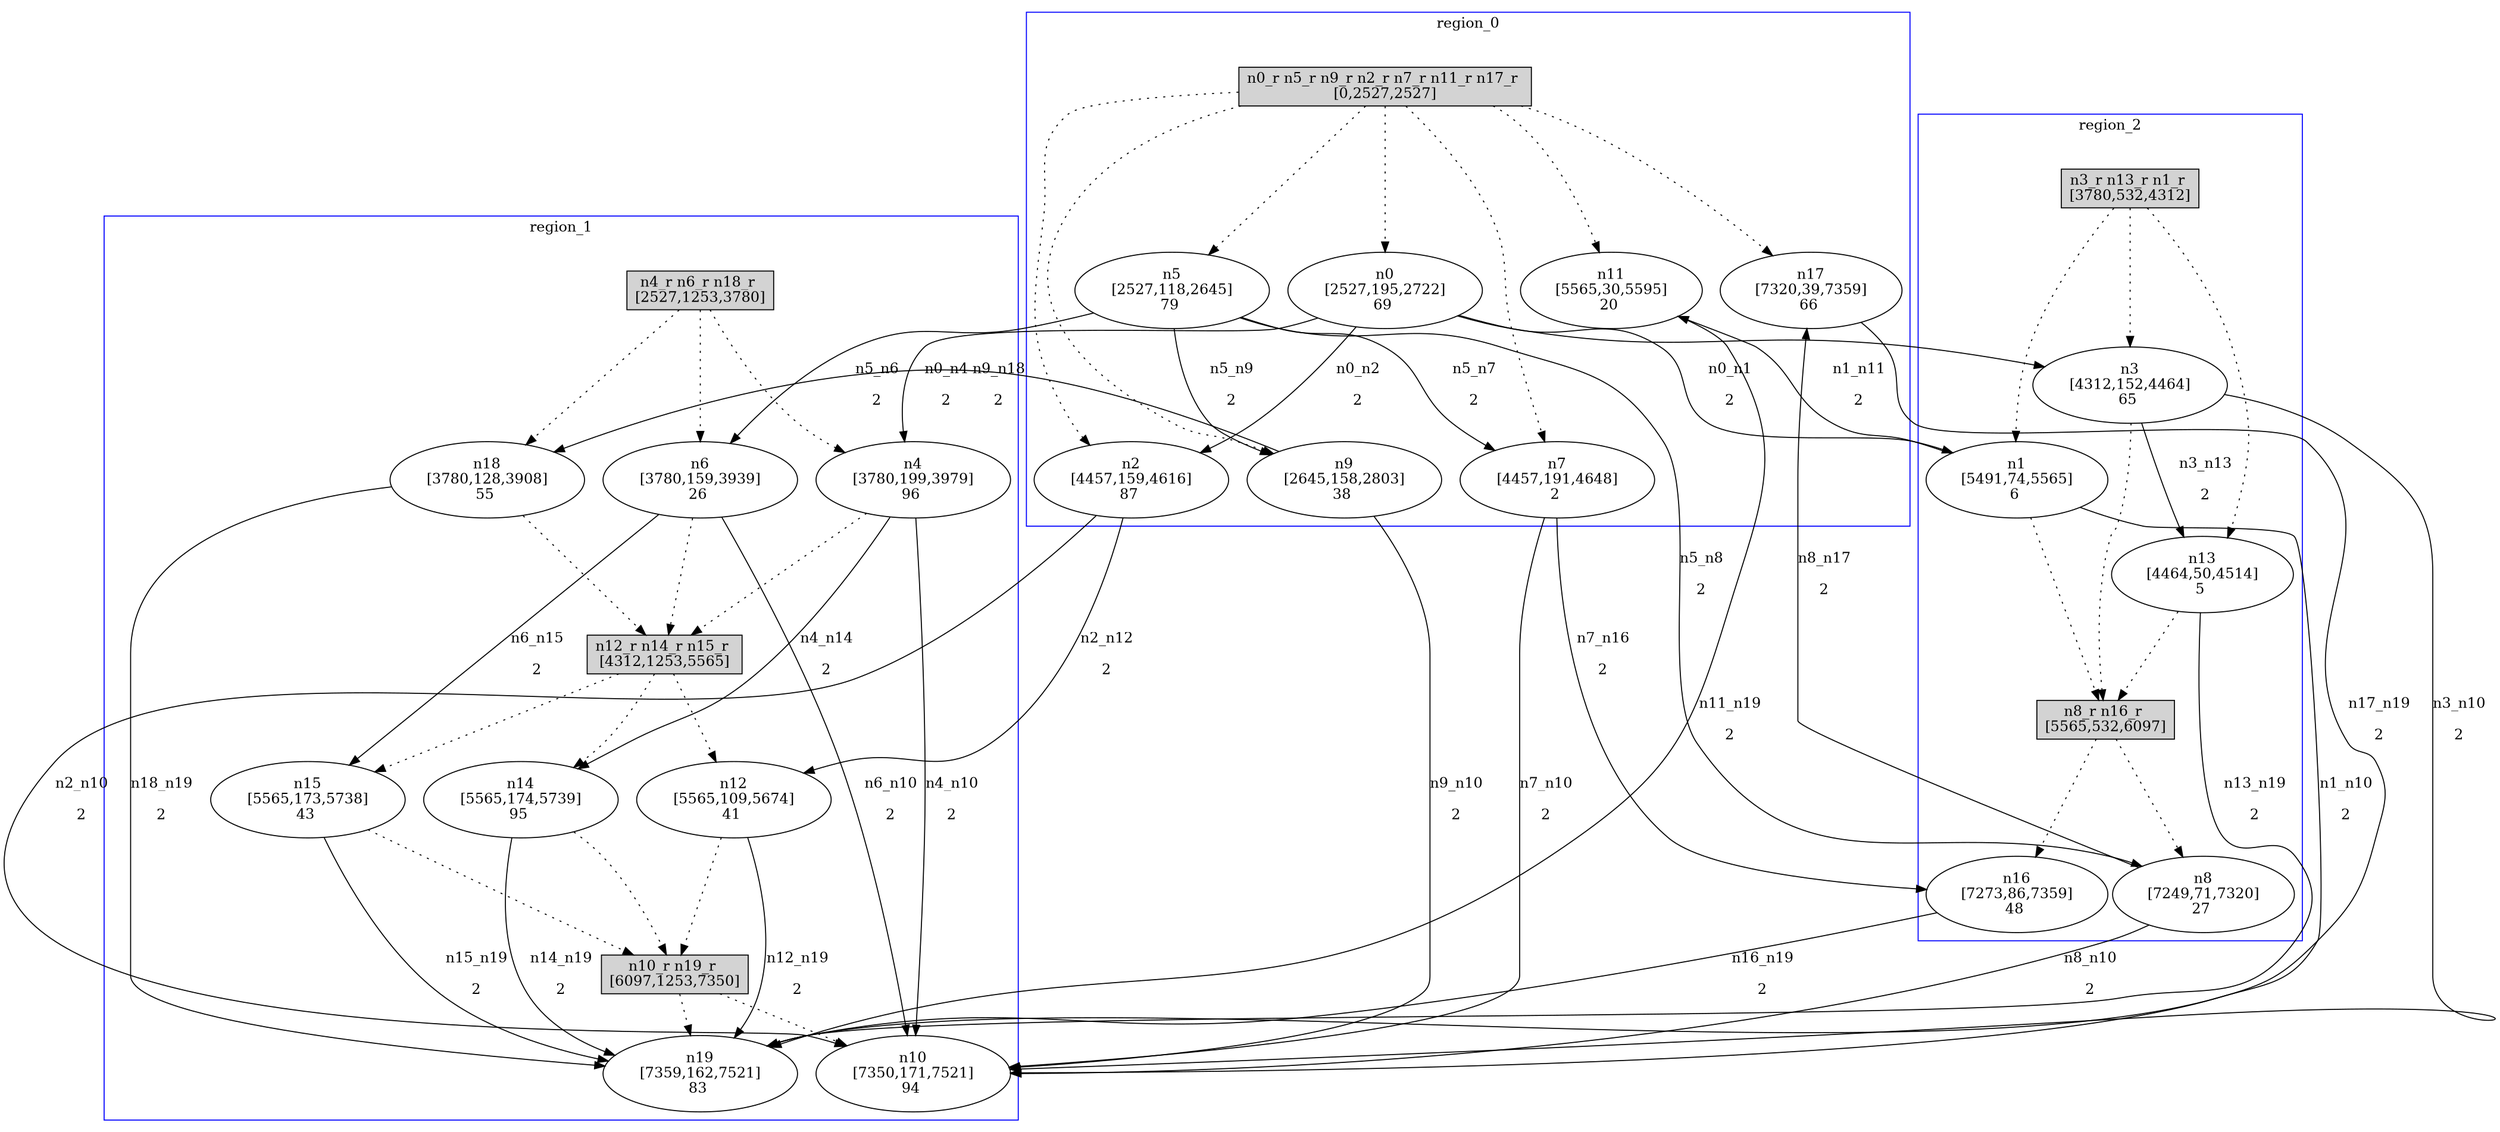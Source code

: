 //3-LSsolveMIPnSolStatus 2.
//4-SL 7521.
//5-LSsolveMIPsolveTime(double) 0.585698.
//6-reconfigurateNum(int) 6.
//7-reconfigurateTime(int) 7350.
digraph test_0 {
	size="28,40";
	subgraph cluster0 {
		stytle=filled;
		color=blue;
		label=region_0;
		reconfNode_0_1 [ shape = box, style = filled, label = "n0_r n5_r n9_r n2_r n7_r n11_r n17_r \n[0,2527,2527]" ];
		n0 [ label="n0\n[2527,195,2722]\n69 " ];
		n5 [ label="n5\n[2527,118,2645]\n79 " ];
		n9 [ label="n9\n[2645,158,2803]\n38 " ];
		n2 [ label="n2\n[4457,159,4616]\n87 " ];
		n7 [ label="n7\n[4457,191,4648]\n2 " ];
		n11 [ label="n11\n[5565,30,5595]\n20 " ];
		n17 [ label="n17\n[7320,39,7359]\n66 " ];
		reconfNode_0_1 -> n0 [ style = dotted ];
		reconfNode_0_1 -> n5 [ style = dotted ];
		reconfNode_0_1 -> n9 [ style = dotted ];
		reconfNode_0_1 -> n2 [ style = dotted ];
		reconfNode_0_1 -> n7 [ style = dotted ];
		reconfNode_0_1 -> n11 [ style = dotted ];
		reconfNode_0_1 -> n17 [ style = dotted ];
	}
	subgraph cluster1 {
		stytle=filled;
		color=blue;
		label=region_1;
		reconfNode_1_1 [ shape = box, style = filled, label = "n4_r n6_r n18_r \n[2527,1253,3780]" ];
		n4 [ label="n4\n[3780,199,3979]\n96 " ];
		n6 [ label="n6\n[3780,159,3939]\n26 " ];
		n18 [ label="n18\n[3780,128,3908]\n55 " ];
		reconfNode_1_1 -> n4 [ style = dotted ];
		reconfNode_1_1 -> n6 [ style = dotted ];
		reconfNode_1_1 -> n18 [ style = dotted ];
		n4 -> reconfNode_1_2 [ style = dotted ];
		n6 -> reconfNode_1_2 [ style = dotted ];
		n18 -> reconfNode_1_2 [ style = dotted ];
		reconfNode_1_2 [ shape = box, style = filled, label = "n12_r n14_r n15_r \n[4312,1253,5565]" ];
		n12 [ label="n12\n[5565,109,5674]\n41 " ];
		n14 [ label="n14\n[5565,174,5739]\n95 " ];
		n15 [ label="n15\n[5565,173,5738]\n43 " ];
		reconfNode_1_2 -> n12 [ style = dotted ];
		reconfNode_1_2 -> n14 [ style = dotted ];
		reconfNode_1_2 -> n15 [ style = dotted ];
		n12 -> reconfNode_1_3 [ style = dotted ];
		n14 -> reconfNode_1_3 [ style = dotted ];
		n15 -> reconfNode_1_3 [ style = dotted ];
		reconfNode_1_3 [ shape = box, style = filled, label = "n10_r n19_r \n[6097,1253,7350]" ];
		n10 [ label="n10\n[7350,171,7521]\n94 " ];
		n19 [ label="n19\n[7359,162,7521]\n83 " ];
		reconfNode_1_3 -> n10 [ style = dotted ];
		reconfNode_1_3 -> n19 [ style = dotted ];
	}
	subgraph cluster2 {
		stytle=filled;
		color=blue;
		label=region_2;
		reconfNode_2_1 [ shape = box, style = filled, label = "n3_r n13_r n1_r \n[3780,532,4312]" ];
		n3 [ label="n3\n[4312,152,4464]\n65 " ];
		n13 [ label="n13\n[4464,50,4514]\n5 " ];
		n1 [ label="n1\n[5491,74,5565]\n6 " ];
		reconfNode_2_1 -> n3 [ style = dotted ];
		reconfNode_2_1 -> n13 [ style = dotted ];
		reconfNode_2_1 -> n1 [ style = dotted ];
		n3 -> reconfNode_2_2 [ style = dotted ];
		n13 -> reconfNode_2_2 [ style = dotted ];
		n1 -> reconfNode_2_2 [ style = dotted ];
		reconfNode_2_2 [ shape = box, style = filled, label = "n8_r n16_r \n[5565,532,6097]" ];
		n8 [ label="n8\n[7249,71,7320]\n27 " ];
		n16 [ label="n16\n[7273,86,7359]\n48 " ];
		reconfNode_2_2 -> n8 [ style = dotted ];
		reconfNode_2_2 -> n16 [ style = dotted ];
	}
	n0 -> n1 [ label="n0_n1\n2" ];
	n0 -> n2 [ label="n0_n2\n2" ];
	n0 -> n3 [ label="n0_n3\n2" ];
	n0 -> n4 [ label="n0_n4\n2" ];
	n1 -> n10 [ label="n1_n10\n2" ];
	n1 -> n11 [ label="n1_n11\n2" ];
	n2 -> n10 [ label="n2_n10\n2" ];
	n2 -> n12 [ label="n2_n12\n2" ];
	n3 -> n10 [ label="n3_n10\n2" ];
	n3 -> n13 [ label="n3_n13\n2" ];
	n4 -> n10 [ label="n4_n10\n2" ];
	n4 -> n14 [ label="n4_n14\n2" ];
	n11 -> n19 [ label="n11_n19\n2" ];
	n12 -> n19 [ label="n12_n19\n2" ];
	n13 -> n19 [ label="n13_n19\n2" ];
	n14 -> n19 [ label="n14_n19\n2" ];
	n5 -> n6 [ label="n5_n6\n2" ];
	n5 -> n7 [ label="n5_n7\n2" ];
	n5 -> n8 [ label="n5_n8\n2" ];
	n5 -> n9 [ label="n5_n9\n2" ];
	n6 -> n10 [ label="n6_n10\n2" ];
	n6 -> n15 [ label="n6_n15\n2" ];
	n7 -> n10 [ label="n7_n10\n2" ];
	n7 -> n16 [ label="n7_n16\n2" ];
	n8 -> n10 [ label="n8_n10\n2" ];
	n8 -> n17 [ label="n8_n17\n2" ];
	n9 -> n10 [ label="n9_n10\n2" ];
	n9 -> n18 [ label="n9_n18\n2" ];
	n15 -> n19 [ label="n15_n19\n2" ];
	n16 -> n19 [ label="n16_n19\n2" ];
	n17 -> n19 [ label="n17_n19\n2" ];
	n18 -> n19 [ label="n18_n19\n2" ];
}
